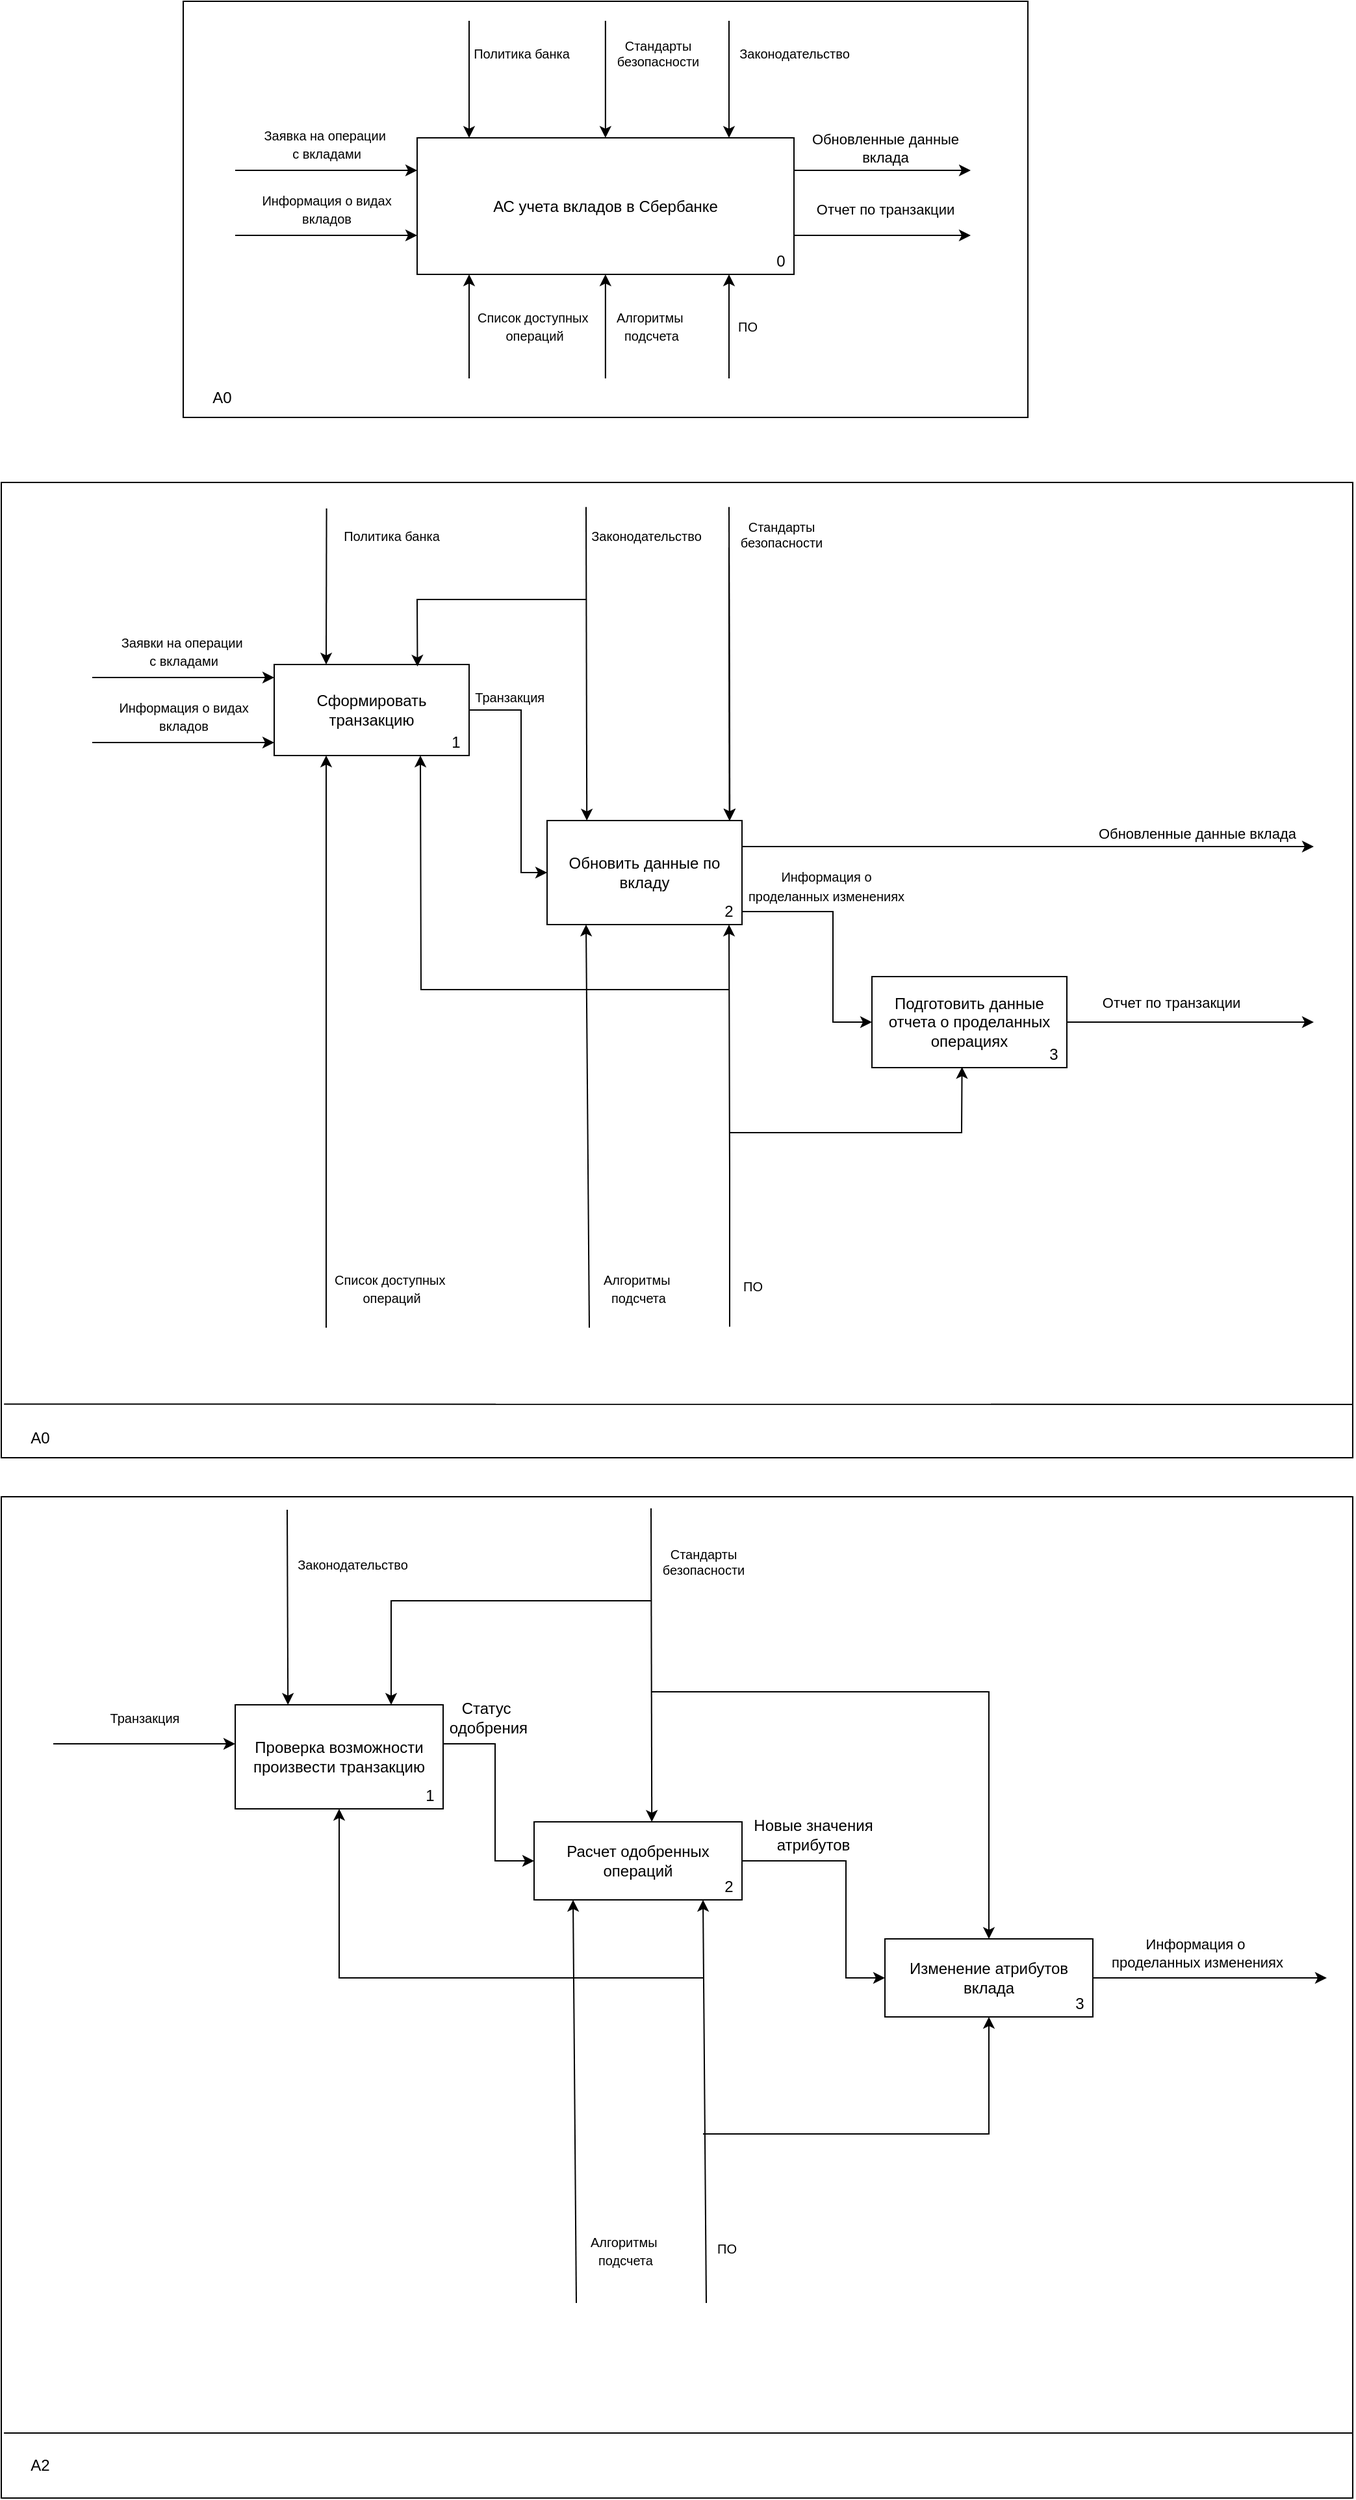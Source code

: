 <mxfile version="24.8.3">
  <diagram name="Страница — 1" id="gGMcaVFbIQ1Z7cdC57Me">
    <mxGraphModel dx="1830" dy="757" grid="1" gridSize="10" guides="1" tooltips="1" connect="1" arrows="1" fold="1" page="0" pageScale="1" pageWidth="850" pageHeight="1100" math="0" shadow="0">
      <root>
        <mxCell id="0" />
        <mxCell id="1" parent="0" />
        <mxCell id="vJl4w6SuXQ1yaVWuZdyr-123" value="" style="rounded=0;whiteSpace=wrap;html=1;" vertex="1" parent="1">
          <mxGeometry x="-60" y="1190" width="1040" height="770" as="geometry" />
        </mxCell>
        <mxCell id="vJl4w6SuXQ1yaVWuZdyr-79" value="" style="rounded=0;whiteSpace=wrap;html=1;" vertex="1" parent="1">
          <mxGeometry x="-60" y="410" width="1040" height="750" as="geometry" />
        </mxCell>
        <mxCell id="vJl4w6SuXQ1yaVWuZdyr-1" value="" style="rounded=0;whiteSpace=wrap;html=1;" vertex="1" parent="1">
          <mxGeometry x="80" y="40" width="650" height="320" as="geometry" />
        </mxCell>
        <mxCell id="vJl4w6SuXQ1yaVWuZdyr-2" value="А0" style="text;html=1;align=center;verticalAlign=middle;whiteSpace=wrap;rounded=0;" vertex="1" parent="1">
          <mxGeometry x="80" y="330" width="60" height="30" as="geometry" />
        </mxCell>
        <mxCell id="vJl4w6SuXQ1yaVWuZdyr-3" value="&lt;span style=&quot;font-family: Arial; text-align: left; white-space-collapse: preserve;&quot;&gt;АС учета вкладов в Сбербанке&lt;/span&gt;" style="rounded=0;whiteSpace=wrap;html=1;" vertex="1" parent="1">
          <mxGeometry x="260" y="145" width="290" height="105" as="geometry" />
        </mxCell>
        <mxCell id="vJl4w6SuXQ1yaVWuZdyr-7" value="" style="endArrow=classic;html=1;rounded=0;" edge="1" parent="1">
          <mxGeometry width="50" height="50" relative="1" as="geometry">
            <mxPoint x="500" y="55" as="sourcePoint" />
            <mxPoint x="500" y="145" as="targetPoint" />
          </mxGeometry>
        </mxCell>
        <mxCell id="vJl4w6SuXQ1yaVWuZdyr-8" value="&lt;font style=&quot;font-size: 10px;&quot;&gt;Законодательство&lt;/font&gt;" style="edgeLabel;html=1;align=center;verticalAlign=middle;resizable=0;points=[];" vertex="1" connectable="0" parent="vJl4w6SuXQ1yaVWuZdyr-7">
          <mxGeometry x="0.057" y="-1" relative="1" as="geometry">
            <mxPoint x="51" y="-23" as="offset" />
          </mxGeometry>
        </mxCell>
        <mxCell id="vJl4w6SuXQ1yaVWuZdyr-9" value="" style="endArrow=classic;html=1;rounded=0;" edge="1" parent="1">
          <mxGeometry width="50" height="50" relative="1" as="geometry">
            <mxPoint x="404.92" y="55" as="sourcePoint" />
            <mxPoint x="404.92" y="145" as="targetPoint" />
          </mxGeometry>
        </mxCell>
        <mxCell id="vJl4w6SuXQ1yaVWuZdyr-10" value="&lt;font style=&quot;font-size: 10px;&quot;&gt;Стандарты&lt;/font&gt;&lt;div style=&quot;font-size: 10px;&quot;&gt;&lt;font style=&quot;font-size: 10px;&quot;&gt;безопасности&lt;/font&gt;&lt;/div&gt;" style="edgeLabel;html=1;align=center;verticalAlign=middle;resizable=0;points=[];" vertex="1" connectable="0" parent="vJl4w6SuXQ1yaVWuZdyr-9">
          <mxGeometry x="0.057" y="-1" relative="1" as="geometry">
            <mxPoint x="41" y="-23" as="offset" />
          </mxGeometry>
        </mxCell>
        <mxCell id="vJl4w6SuXQ1yaVWuZdyr-11" value="" style="endArrow=classic;html=1;rounded=0;" edge="1" parent="1">
          <mxGeometry width="50" height="50" relative="1" as="geometry">
            <mxPoint x="300" y="55" as="sourcePoint" />
            <mxPoint x="300" y="145" as="targetPoint" />
          </mxGeometry>
        </mxCell>
        <mxCell id="vJl4w6SuXQ1yaVWuZdyr-12" value="&lt;span style=&quot;font-size: 10px;&quot;&gt;Политика банка&lt;/span&gt;" style="edgeLabel;html=1;align=center;verticalAlign=middle;resizable=0;points=[];" vertex="1" connectable="0" parent="vJl4w6SuXQ1yaVWuZdyr-11">
          <mxGeometry x="0.057" y="-1" relative="1" as="geometry">
            <mxPoint x="41" y="-23" as="offset" />
          </mxGeometry>
        </mxCell>
        <mxCell id="vJl4w6SuXQ1yaVWuZdyr-16" value="" style="endArrow=classic;html=1;rounded=0;strokeColor=default;entryX=0;entryY=0.25;entryDx=0;entryDy=0;" edge="1" parent="1">
          <mxGeometry width="50" height="50" relative="1" as="geometry">
            <mxPoint x="120" y="170" as="sourcePoint" />
            <mxPoint x="260" y="170" as="targetPoint" />
          </mxGeometry>
        </mxCell>
        <mxCell id="vJl4w6SuXQ1yaVWuZdyr-17" value="&lt;font style=&quot;font-size: 10px;&quot;&gt;Заявка на операции&amp;nbsp;&lt;/font&gt;&lt;div&gt;&lt;span style=&quot;font-size: 10px;&quot;&gt;с вкладами&lt;/span&gt;&lt;/div&gt;" style="edgeLabel;html=1;align=center;verticalAlign=middle;resizable=0;points=[];" vertex="1" connectable="0" parent="vJl4w6SuXQ1yaVWuZdyr-16">
          <mxGeometry x="-0.144" y="-3" relative="1" as="geometry">
            <mxPoint x="10" y="-23" as="offset" />
          </mxGeometry>
        </mxCell>
        <mxCell id="vJl4w6SuXQ1yaVWuZdyr-18" value="" style="endArrow=classic;html=1;rounded=0;strokeColor=default;entryX=0;entryY=0.25;entryDx=0;entryDy=0;" edge="1" parent="1">
          <mxGeometry width="50" height="50" relative="1" as="geometry">
            <mxPoint x="120" y="220" as="sourcePoint" />
            <mxPoint x="260" y="220" as="targetPoint" />
          </mxGeometry>
        </mxCell>
        <mxCell id="vJl4w6SuXQ1yaVWuZdyr-19" value="&lt;span style=&quot;font-size: 10px;&quot;&gt;Информация о видах&lt;/span&gt;&lt;div&gt;&lt;span style=&quot;font-size: 10px;&quot;&gt;вкладов&lt;/span&gt;&lt;/div&gt;" style="edgeLabel;html=1;align=center;verticalAlign=middle;resizable=0;points=[];" vertex="1" connectable="0" parent="vJl4w6SuXQ1yaVWuZdyr-18">
          <mxGeometry x="-0.144" y="-3" relative="1" as="geometry">
            <mxPoint x="10" y="-23" as="offset" />
          </mxGeometry>
        </mxCell>
        <mxCell id="vJl4w6SuXQ1yaVWuZdyr-22" value="" style="endArrow=classic;html=1;rounded=0;entryX=0.299;entryY=1.002;entryDx=0;entryDy=0;entryPerimeter=0;" edge="1" parent="1">
          <mxGeometry width="50" height="50" relative="1" as="geometry">
            <mxPoint x="500" y="330" as="sourcePoint" />
            <mxPoint x="500" y="250" as="targetPoint" />
          </mxGeometry>
        </mxCell>
        <mxCell id="vJl4w6SuXQ1yaVWuZdyr-23" value="&lt;font style=&quot;font-size: 10px;&quot;&gt;ПО&lt;/font&gt;" style="edgeLabel;html=1;align=center;verticalAlign=middle;resizable=0;points=[];" vertex="1" connectable="0" parent="vJl4w6SuXQ1yaVWuZdyr-22">
          <mxGeometry x="0.194" y="1" relative="1" as="geometry">
            <mxPoint x="15" y="8" as="offset" />
          </mxGeometry>
        </mxCell>
        <mxCell id="vJl4w6SuXQ1yaVWuZdyr-24" value="" style="endArrow=classic;html=1;rounded=0;entryX=0.299;entryY=1.002;entryDx=0;entryDy=0;entryPerimeter=0;" edge="1" parent="1">
          <mxGeometry width="50" height="50" relative="1" as="geometry">
            <mxPoint x="404.92" y="330" as="sourcePoint" />
            <mxPoint x="404.92" y="250" as="targetPoint" />
          </mxGeometry>
        </mxCell>
        <mxCell id="vJl4w6SuXQ1yaVWuZdyr-25" value="&lt;span style=&quot;font-size: 10px;&quot;&gt;Алгоритмы&amp;nbsp;&lt;/span&gt;&lt;div&gt;&lt;span style=&quot;font-size: 10px;&quot;&gt;подсчета&lt;/span&gt;&lt;/div&gt;" style="edgeLabel;html=1;align=center;verticalAlign=middle;resizable=0;points=[];" vertex="1" connectable="0" parent="vJl4w6SuXQ1yaVWuZdyr-24">
          <mxGeometry x="0.194" y="1" relative="1" as="geometry">
            <mxPoint x="36" y="8" as="offset" />
          </mxGeometry>
        </mxCell>
        <mxCell id="vJl4w6SuXQ1yaVWuZdyr-26" value="" style="endArrow=classic;html=1;rounded=0;entryX=0.299;entryY=1.002;entryDx=0;entryDy=0;entryPerimeter=0;" edge="1" parent="1">
          <mxGeometry width="50" height="50" relative="1" as="geometry">
            <mxPoint x="300.0" y="330" as="sourcePoint" />
            <mxPoint x="300.0" y="250" as="targetPoint" />
          </mxGeometry>
        </mxCell>
        <mxCell id="vJl4w6SuXQ1yaVWuZdyr-27" value="&lt;span style=&quot;font-size: 10px;&quot;&gt;Список доступных&amp;nbsp;&lt;/span&gt;&lt;div&gt;&lt;span style=&quot;font-size: 10px;&quot;&gt;операций&lt;/span&gt;&lt;/div&gt;" style="edgeLabel;html=1;align=center;verticalAlign=middle;resizable=0;points=[];" vertex="1" connectable="0" parent="vJl4w6SuXQ1yaVWuZdyr-26">
          <mxGeometry x="0.194" y="1" relative="1" as="geometry">
            <mxPoint x="51" y="8" as="offset" />
          </mxGeometry>
        </mxCell>
        <mxCell id="vJl4w6SuXQ1yaVWuZdyr-28" value="" style="endArrow=classic;html=1;rounded=0;entryX=-0.02;entryY=0.874;entryDx=0;entryDy=0;entryPerimeter=0;" edge="1" parent="1">
          <mxGeometry width="50" height="50" relative="1" as="geometry">
            <mxPoint x="550" y="170" as="sourcePoint" />
            <mxPoint x="686" y="170" as="targetPoint" />
          </mxGeometry>
        </mxCell>
        <mxCell id="vJl4w6SuXQ1yaVWuZdyr-29" value="Обновленные данные&lt;div&gt;вклада&lt;/div&gt;" style="edgeLabel;html=1;align=center;verticalAlign=middle;resizable=0;points=[];" vertex="1" connectable="0" parent="vJl4w6SuXQ1yaVWuZdyr-28">
          <mxGeometry x="0.057" y="-1" relative="1" as="geometry">
            <mxPoint x="-2" y="-18" as="offset" />
          </mxGeometry>
        </mxCell>
        <mxCell id="vJl4w6SuXQ1yaVWuZdyr-31" value="" style="endArrow=classic;html=1;rounded=0;entryX=-0.02;entryY=0.874;entryDx=0;entryDy=0;entryPerimeter=0;" edge="1" parent="1">
          <mxGeometry width="50" height="50" relative="1" as="geometry">
            <mxPoint x="550" y="220" as="sourcePoint" />
            <mxPoint x="686" y="220" as="targetPoint" />
          </mxGeometry>
        </mxCell>
        <mxCell id="vJl4w6SuXQ1yaVWuZdyr-32" value="Отчет по транзакции" style="edgeLabel;html=1;align=center;verticalAlign=middle;resizable=0;points=[];" vertex="1" connectable="0" parent="vJl4w6SuXQ1yaVWuZdyr-31">
          <mxGeometry x="0.057" y="-1" relative="1" as="geometry">
            <mxPoint x="-2" y="-21" as="offset" />
          </mxGeometry>
        </mxCell>
        <mxCell id="vJl4w6SuXQ1yaVWuZdyr-34" value="А0" style="text;html=1;align=center;verticalAlign=middle;whiteSpace=wrap;rounded=0;" vertex="1" parent="1">
          <mxGeometry x="-60" y="1130" width="60" height="30" as="geometry" />
        </mxCell>
        <mxCell id="vJl4w6SuXQ1yaVWuZdyr-36" value="0" style="text;html=1;align=center;verticalAlign=middle;whiteSpace=wrap;rounded=0;" vertex="1" parent="1">
          <mxGeometry x="530" y="230" width="20" height="20" as="geometry" />
        </mxCell>
        <mxCell id="vJl4w6SuXQ1yaVWuZdyr-38" value="Сформировать транзакцию" style="rounded=0;whiteSpace=wrap;html=1;" vertex="1" parent="1">
          <mxGeometry x="150" y="550" width="150" height="70" as="geometry" />
        </mxCell>
        <mxCell id="vJl4w6SuXQ1yaVWuZdyr-39" value="" style="endArrow=classic;html=1;rounded=0;strokeColor=default;entryX=0;entryY=0.25;entryDx=0;entryDy=0;" edge="1" parent="1">
          <mxGeometry width="50" height="50" relative="1" as="geometry">
            <mxPoint x="10" y="560" as="sourcePoint" />
            <mxPoint x="150" y="560" as="targetPoint" />
          </mxGeometry>
        </mxCell>
        <mxCell id="vJl4w6SuXQ1yaVWuZdyr-40" value="&lt;font style=&quot;font-size: 10px;&quot;&gt;Заявки на операции&amp;nbsp;&lt;/font&gt;&lt;div&gt;&lt;span style=&quot;font-size: 10px;&quot;&gt;с вкладами&lt;/span&gt;&lt;/div&gt;" style="edgeLabel;html=1;align=center;verticalAlign=middle;resizable=0;points=[];" vertex="1" connectable="0" parent="vJl4w6SuXQ1yaVWuZdyr-39">
          <mxGeometry x="-0.144" y="-3" relative="1" as="geometry">
            <mxPoint x="10" y="-23" as="offset" />
          </mxGeometry>
        </mxCell>
        <mxCell id="vJl4w6SuXQ1yaVWuZdyr-41" value="" style="endArrow=classic;html=1;rounded=0;" edge="1" parent="1">
          <mxGeometry width="50" height="50" relative="1" as="geometry">
            <mxPoint x="190.29" y="430" as="sourcePoint" />
            <mxPoint x="190" y="550" as="targetPoint" />
          </mxGeometry>
        </mxCell>
        <mxCell id="vJl4w6SuXQ1yaVWuZdyr-42" value="&lt;span style=&quot;font-size: 10px;&quot;&gt;Политика банка&lt;/span&gt;" style="edgeLabel;html=1;align=center;verticalAlign=middle;resizable=0;points=[];" vertex="1" connectable="0" parent="vJl4w6SuXQ1yaVWuZdyr-41">
          <mxGeometry x="0.057" y="-1" relative="1" as="geometry">
            <mxPoint x="51" y="-43" as="offset" />
          </mxGeometry>
        </mxCell>
        <mxCell id="vJl4w6SuXQ1yaVWuZdyr-65" style="edgeStyle=orthogonalEdgeStyle;rounded=0;orthogonalLoop=1;jettySize=auto;html=1;entryX=0;entryY=0.5;entryDx=0;entryDy=0;" edge="1" parent="1" source="vJl4w6SuXQ1yaVWuZdyr-43" target="vJl4w6SuXQ1yaVWuZdyr-64">
          <mxGeometry relative="1" as="geometry">
            <Array as="points">
              <mxPoint x="580" y="740" />
              <mxPoint x="580" y="825" />
            </Array>
          </mxGeometry>
        </mxCell>
        <mxCell id="vJl4w6SuXQ1yaVWuZdyr-43" value="Обновить данные по вкладу" style="rounded=0;whiteSpace=wrap;html=1;" vertex="1" parent="1">
          <mxGeometry x="360" y="670" width="150" height="80" as="geometry" />
        </mxCell>
        <mxCell id="vJl4w6SuXQ1yaVWuZdyr-44" value="" style="endArrow=classic;html=1;rounded=0;entryX=0.5;entryY=0;entryDx=0;entryDy=0;" edge="1" parent="1">
          <mxGeometry width="50" height="50" relative="1" as="geometry">
            <mxPoint x="500.0" y="460" as="sourcePoint" />
            <mxPoint x="500.29" y="670" as="targetPoint" />
          </mxGeometry>
        </mxCell>
        <mxCell id="vJl4w6SuXQ1yaVWuZdyr-45" value="&lt;font style=&quot;font-size: 10px;&quot;&gt;Стандарты&lt;/font&gt;&lt;div style=&quot;font-size: 10px;&quot;&gt;&lt;font style=&quot;font-size: 10px;&quot;&gt;безопасности&lt;/font&gt;&lt;/div&gt;" style="edgeLabel;html=1;align=center;verticalAlign=middle;resizable=0;points=[];" vertex="1" connectable="0" parent="vJl4w6SuXQ1yaVWuZdyr-44">
          <mxGeometry x="0.057" y="-1" relative="1" as="geometry">
            <mxPoint x="41" y="-121" as="offset" />
          </mxGeometry>
        </mxCell>
        <mxCell id="vJl4w6SuXQ1yaVWuZdyr-48" value="" style="endArrow=classic;html=1;rounded=0;entryX=0.204;entryY=0.016;entryDx=0;entryDy=0;entryPerimeter=0;" edge="1" parent="1">
          <mxGeometry width="50" height="50" relative="1" as="geometry">
            <mxPoint x="390" y="428.88" as="sourcePoint" />
            <mxPoint x="390.6" y="670.0" as="targetPoint" />
          </mxGeometry>
        </mxCell>
        <mxCell id="vJl4w6SuXQ1yaVWuZdyr-49" value="&lt;font style=&quot;font-size: 10px;&quot;&gt;Законодательство&lt;/font&gt;" style="edgeLabel;html=1;align=center;verticalAlign=middle;resizable=0;points=[];" vertex="1" connectable="0" parent="vJl4w6SuXQ1yaVWuZdyr-48">
          <mxGeometry x="0.057" y="-1" relative="1" as="geometry">
            <mxPoint x="46" y="-106" as="offset" />
          </mxGeometry>
        </mxCell>
        <mxCell id="vJl4w6SuXQ1yaVWuZdyr-53" value="" style="endArrow=classic;html=1;rounded=0;entryX=0.204;entryY=0.016;entryDx=0;entryDy=0;entryPerimeter=0;" edge="1" parent="1">
          <mxGeometry width="50" height="50" relative="1" as="geometry">
            <mxPoint x="500" y="428.88" as="sourcePoint" />
            <mxPoint x="500.6" y="670.0" as="targetPoint" />
          </mxGeometry>
        </mxCell>
        <mxCell id="vJl4w6SuXQ1yaVWuZdyr-55" value="" style="endArrow=classic;html=1;rounded=0;entryX=0.735;entryY=0.022;entryDx=0;entryDy=0;entryPerimeter=0;" edge="1" parent="1" target="vJl4w6SuXQ1yaVWuZdyr-38">
          <mxGeometry width="50" height="50" relative="1" as="geometry">
            <mxPoint x="390" y="500" as="sourcePoint" />
            <mxPoint x="291.0" y="570.07" as="targetPoint" />
            <Array as="points">
              <mxPoint x="260" y="500" />
            </Array>
          </mxGeometry>
        </mxCell>
        <mxCell id="vJl4w6SuXQ1yaVWuZdyr-60" value="" style="endArrow=classic;html=1;rounded=0;strokeColor=default;entryX=0;entryY=0.25;entryDx=0;entryDy=0;" edge="1" parent="1">
          <mxGeometry width="50" height="50" relative="1" as="geometry">
            <mxPoint x="10" y="610" as="sourcePoint" />
            <mxPoint x="150" y="610" as="targetPoint" />
          </mxGeometry>
        </mxCell>
        <mxCell id="vJl4w6SuXQ1yaVWuZdyr-61" value="&lt;span style=&quot;font-size: 10px;&quot;&gt;Информация о видах&lt;/span&gt;&lt;div&gt;&lt;span style=&quot;font-size: 10px;&quot;&gt;вкладов&lt;/span&gt;&lt;/div&gt;" style="edgeLabel;html=1;align=center;verticalAlign=middle;resizable=0;points=[];" vertex="1" connectable="0" parent="vJl4w6SuXQ1yaVWuZdyr-60">
          <mxGeometry x="-0.144" y="-3" relative="1" as="geometry">
            <mxPoint x="10" y="-23" as="offset" />
          </mxGeometry>
        </mxCell>
        <mxCell id="vJl4w6SuXQ1yaVWuZdyr-62" value="" style="endArrow=classic;html=1;rounded=0;exitX=1;exitY=0.5;exitDx=0;exitDy=0;" edge="1" parent="1" source="vJl4w6SuXQ1yaVWuZdyr-38">
          <mxGeometry width="50" height="50" relative="1" as="geometry">
            <mxPoint x="390" y="550" as="sourcePoint" />
            <mxPoint x="360" y="710" as="targetPoint" />
            <Array as="points">
              <mxPoint x="340" y="585" />
              <mxPoint x="340" y="710" />
            </Array>
          </mxGeometry>
        </mxCell>
        <mxCell id="vJl4w6SuXQ1yaVWuZdyr-63" value="&lt;font style=&quot;font-size: 10px;&quot;&gt;&amp;nbsp;Транзакция&lt;/font&gt;" style="text;html=1;align=center;verticalAlign=middle;whiteSpace=wrap;rounded=0;" vertex="1" parent="1">
          <mxGeometry x="300" y="560" width="60" height="30" as="geometry" />
        </mxCell>
        <mxCell id="vJl4w6SuXQ1yaVWuZdyr-69" style="edgeStyle=orthogonalEdgeStyle;rounded=0;orthogonalLoop=1;jettySize=auto;html=1;" edge="1" parent="1" source="vJl4w6SuXQ1yaVWuZdyr-64">
          <mxGeometry relative="1" as="geometry">
            <mxPoint x="950" y="825" as="targetPoint" />
          </mxGeometry>
        </mxCell>
        <mxCell id="vJl4w6SuXQ1yaVWuZdyr-70" value="Отчет по транзакции" style="edgeLabel;html=1;align=center;verticalAlign=middle;resizable=0;points=[];" vertex="1" connectable="0" parent="vJl4w6SuXQ1yaVWuZdyr-69">
          <mxGeometry x="-0.348" y="-2" relative="1" as="geometry">
            <mxPoint x="18" y="-17" as="offset" />
          </mxGeometry>
        </mxCell>
        <mxCell id="vJl4w6SuXQ1yaVWuZdyr-64" value="Подготовить данные отчета о проделанных операциях" style="rounded=0;whiteSpace=wrap;html=1;" vertex="1" parent="1">
          <mxGeometry x="610" y="790" width="150" height="70" as="geometry" />
        </mxCell>
        <mxCell id="vJl4w6SuXQ1yaVWuZdyr-66" value="&lt;span style=&quot;font-size: 10px;&quot;&gt;Информация о проделанных изменениях&lt;/span&gt;" style="text;html=1;align=center;verticalAlign=middle;whiteSpace=wrap;rounded=0;" vertex="1" parent="1">
          <mxGeometry x="510" y="710" width="130" height="20" as="geometry" />
        </mxCell>
        <mxCell id="vJl4w6SuXQ1yaVWuZdyr-67" value="" style="endArrow=classic;html=1;rounded=0;exitX=1;exitY=0.25;exitDx=0;exitDy=0;" edge="1" parent="1" source="vJl4w6SuXQ1yaVWuZdyr-43">
          <mxGeometry width="50" height="50" relative="1" as="geometry">
            <mxPoint x="390" y="660" as="sourcePoint" />
            <mxPoint x="950" y="690" as="targetPoint" />
          </mxGeometry>
        </mxCell>
        <mxCell id="vJl4w6SuXQ1yaVWuZdyr-68" value="Обновленные данные вклада" style="edgeLabel;html=1;align=center;verticalAlign=middle;resizable=0;points=[];" vertex="1" connectable="0" parent="vJl4w6SuXQ1yaVWuZdyr-67">
          <mxGeometry x="0.182" y="-2" relative="1" as="geometry">
            <mxPoint x="90" y="-12" as="offset" />
          </mxGeometry>
        </mxCell>
        <mxCell id="vJl4w6SuXQ1yaVWuZdyr-71" value="" style="endArrow=classic;html=1;rounded=0;entryX=0.53;entryY=1.01;entryDx=0;entryDy=0;entryPerimeter=0;" edge="1" parent="1">
          <mxGeometry width="50" height="50" relative="1" as="geometry">
            <mxPoint x="500.5" y="1059.2" as="sourcePoint" />
            <mxPoint x="500.0" y="750" as="targetPoint" />
            <Array as="points">
              <mxPoint x="500.5" y="939.2" />
            </Array>
          </mxGeometry>
        </mxCell>
        <mxCell id="vJl4w6SuXQ1yaVWuZdyr-72" value="&lt;font style=&quot;font-size: 10px;&quot;&gt;ПО&lt;/font&gt;" style="edgeLabel;html=1;align=center;verticalAlign=middle;resizable=0;points=[];" vertex="1" connectable="0" parent="1">
          <mxGeometry x="510" y="1020.001" as="geometry">
            <mxPoint x="8" y="8" as="offset" />
          </mxGeometry>
        </mxCell>
        <mxCell id="vJl4w6SuXQ1yaVWuZdyr-73" value="" style="endArrow=classic;html=1;rounded=0;entryX=0.462;entryY=0.993;entryDx=0;entryDy=0;entryPerimeter=0;" edge="1" parent="1" target="vJl4w6SuXQ1yaVWuZdyr-64">
          <mxGeometry width="50" height="50" relative="1" as="geometry">
            <mxPoint x="500" y="910" as="sourcePoint" />
            <mxPoint x="460" y="860" as="targetPoint" />
            <Array as="points">
              <mxPoint x="679" y="910" />
            </Array>
          </mxGeometry>
        </mxCell>
        <mxCell id="vJl4w6SuXQ1yaVWuZdyr-74" value="" style="endArrow=classic;html=1;rounded=0;entryX=0.75;entryY=1;entryDx=0;entryDy=0;" edge="1" parent="1" target="vJl4w6SuXQ1yaVWuZdyr-38">
          <mxGeometry width="50" height="50" relative="1" as="geometry">
            <mxPoint x="500" y="800" as="sourcePoint" />
            <mxPoint x="450" y="850" as="targetPoint" />
            <Array as="points">
              <mxPoint x="360" y="800" />
              <mxPoint x="263" y="800" />
            </Array>
          </mxGeometry>
        </mxCell>
        <mxCell id="vJl4w6SuXQ1yaVWuZdyr-75" value="" style="endArrow=classic;html=1;rounded=0;entryX=0.25;entryY=1;entryDx=0;entryDy=0;" edge="1" parent="1">
          <mxGeometry width="50" height="50" relative="1" as="geometry">
            <mxPoint x="392.5" y="1060" as="sourcePoint" />
            <mxPoint x="390" y="750" as="targetPoint" />
          </mxGeometry>
        </mxCell>
        <mxCell id="vJl4w6SuXQ1yaVWuZdyr-76" value="&lt;span style=&quot;font-size: 10px;&quot;&gt;Алгоритмы&amp;nbsp;&lt;/span&gt;&lt;div&gt;&lt;span style=&quot;font-size: 10px;&quot;&gt;подсчета&lt;/span&gt;&lt;/div&gt;" style="edgeLabel;html=1;align=center;verticalAlign=middle;resizable=0;points=[];" vertex="1" connectable="0" parent="1">
          <mxGeometry x="430.0" y="1030.004" as="geometry" />
        </mxCell>
        <mxCell id="vJl4w6SuXQ1yaVWuZdyr-77" value="" style="endArrow=classic;html=1;rounded=0;entryX=0.25;entryY=1;entryDx=0;entryDy=0;" edge="1" parent="1">
          <mxGeometry width="50" height="50" relative="1" as="geometry">
            <mxPoint x="190" y="1060" as="sourcePoint" />
            <mxPoint x="190" y="620" as="targetPoint" />
          </mxGeometry>
        </mxCell>
        <mxCell id="vJl4w6SuXQ1yaVWuZdyr-78" value="&lt;span style=&quot;font-size: 10px;&quot;&gt;Список доступных&amp;nbsp;&lt;/span&gt;&lt;div&gt;&lt;span style=&quot;font-size: 10px;&quot;&gt;операций&lt;/span&gt;&lt;/div&gt;" style="edgeLabel;html=1;align=center;verticalAlign=middle;resizable=0;points=[];" vertex="1" connectable="0" parent="1">
          <mxGeometry x="240" y="1030.004" as="geometry" />
        </mxCell>
        <mxCell id="vJl4w6SuXQ1yaVWuZdyr-80" value="1" style="text;html=1;align=center;verticalAlign=middle;whiteSpace=wrap;rounded=0;" vertex="1" parent="1">
          <mxGeometry x="280" y="600" width="20" height="20" as="geometry" />
        </mxCell>
        <mxCell id="vJl4w6SuXQ1yaVWuZdyr-81" value="2" style="text;html=1;align=center;verticalAlign=middle;whiteSpace=wrap;rounded=0;" vertex="1" parent="1">
          <mxGeometry x="490" y="730" width="20" height="20" as="geometry" />
        </mxCell>
        <mxCell id="vJl4w6SuXQ1yaVWuZdyr-82" value="3" style="text;html=1;align=center;verticalAlign=middle;whiteSpace=wrap;rounded=0;" vertex="1" parent="1">
          <mxGeometry x="740" y="840" width="20" height="20" as="geometry" />
        </mxCell>
        <mxCell id="vJl4w6SuXQ1yaVWuZdyr-83" value="" style="endArrow=none;html=1;rounded=0;exitX=0.002;exitY=0.945;exitDx=0;exitDy=0;exitPerimeter=0;" edge="1" parent="1" source="vJl4w6SuXQ1yaVWuZdyr-79">
          <mxGeometry width="50" height="50" relative="1" as="geometry">
            <mxPoint x="360" y="890" as="sourcePoint" />
            <mxPoint x="980" y="1119" as="targetPoint" />
          </mxGeometry>
        </mxCell>
        <mxCell id="vJl4w6SuXQ1yaVWuZdyr-85" value="А2" style="text;html=1;align=center;verticalAlign=middle;whiteSpace=wrap;rounded=0;" vertex="1" parent="1">
          <mxGeometry x="-60" y="1920" width="60" height="30" as="geometry" />
        </mxCell>
        <mxCell id="vJl4w6SuXQ1yaVWuZdyr-86" value="" style="endArrow=none;html=1;rounded=0;exitX=0.002;exitY=0.945;exitDx=0;exitDy=0;exitPerimeter=0;" edge="1" parent="1">
          <mxGeometry width="50" height="50" relative="1" as="geometry">
            <mxPoint x="-58" y="1910" as="sourcePoint" />
            <mxPoint x="980" y="1910" as="targetPoint" />
          </mxGeometry>
        </mxCell>
        <mxCell id="vJl4w6SuXQ1yaVWuZdyr-87" value="" style="endArrow=classic;html=1;rounded=0;strokeColor=default;entryX=0;entryY=0.25;entryDx=0;entryDy=0;" edge="1" parent="1">
          <mxGeometry width="50" height="50" relative="1" as="geometry">
            <mxPoint x="-20" y="1380" as="sourcePoint" />
            <mxPoint x="120" y="1380" as="targetPoint" />
          </mxGeometry>
        </mxCell>
        <mxCell id="vJl4w6SuXQ1yaVWuZdyr-88" value="&lt;span style=&quot;font-size: 10px;&quot;&gt;Транзакция&lt;/span&gt;" style="edgeLabel;html=1;align=center;verticalAlign=middle;resizable=0;points=[];" vertex="1" connectable="0" parent="vJl4w6SuXQ1yaVWuZdyr-87">
          <mxGeometry x="-0.144" y="-3" relative="1" as="geometry">
            <mxPoint x="10" y="-23" as="offset" />
          </mxGeometry>
        </mxCell>
        <mxCell id="vJl4w6SuXQ1yaVWuZdyr-91" style="edgeStyle=orthogonalEdgeStyle;rounded=0;orthogonalLoop=1;jettySize=auto;html=1;entryX=0;entryY=0.5;entryDx=0;entryDy=0;" edge="1" parent="1" source="vJl4w6SuXQ1yaVWuZdyr-89" target="vJl4w6SuXQ1yaVWuZdyr-90">
          <mxGeometry relative="1" as="geometry">
            <Array as="points">
              <mxPoint x="320" y="1380" />
              <mxPoint x="320" y="1470" />
            </Array>
          </mxGeometry>
        </mxCell>
        <mxCell id="vJl4w6SuXQ1yaVWuZdyr-89" value="Проверка возможности произвести транзакцию" style="rounded=0;whiteSpace=wrap;html=1;" vertex="1" parent="1">
          <mxGeometry x="120" y="1350" width="160" height="80" as="geometry" />
        </mxCell>
        <mxCell id="vJl4w6SuXQ1yaVWuZdyr-99" style="edgeStyle=orthogonalEdgeStyle;rounded=0;orthogonalLoop=1;jettySize=auto;html=1;entryX=0;entryY=0.5;entryDx=0;entryDy=0;" edge="1" parent="1" source="vJl4w6SuXQ1yaVWuZdyr-90" target="vJl4w6SuXQ1yaVWuZdyr-98">
          <mxGeometry relative="1" as="geometry">
            <Array as="points">
              <mxPoint x="590" y="1470" />
              <mxPoint x="590" y="1560" />
            </Array>
          </mxGeometry>
        </mxCell>
        <mxCell id="vJl4w6SuXQ1yaVWuZdyr-90" value="Расчет одобренных операций" style="rounded=0;whiteSpace=wrap;html=1;" vertex="1" parent="1">
          <mxGeometry x="350" y="1440" width="160" height="60" as="geometry" />
        </mxCell>
        <mxCell id="vJl4w6SuXQ1yaVWuZdyr-93" value="Статус&amp;nbsp;&lt;div&gt;одобрения&lt;/div&gt;" style="text;html=1;align=center;verticalAlign=middle;whiteSpace=wrap;rounded=0;" vertex="1" parent="1">
          <mxGeometry x="250" y="1350" width="130" height="20" as="geometry" />
        </mxCell>
        <mxCell id="vJl4w6SuXQ1yaVWuZdyr-106" style="edgeStyle=orthogonalEdgeStyle;rounded=0;orthogonalLoop=1;jettySize=auto;html=1;" edge="1" parent="1" source="vJl4w6SuXQ1yaVWuZdyr-98">
          <mxGeometry relative="1" as="geometry">
            <mxPoint x="960" y="1560" as="targetPoint" />
          </mxGeometry>
        </mxCell>
        <mxCell id="vJl4w6SuXQ1yaVWuZdyr-107" value="Информация о&amp;nbsp;&lt;div&gt;проделанных изменениях&lt;/div&gt;" style="edgeLabel;html=1;align=center;verticalAlign=middle;resizable=0;points=[];" vertex="1" connectable="0" parent="vJl4w6SuXQ1yaVWuZdyr-106">
          <mxGeometry x="0.499" y="1" relative="1" as="geometry">
            <mxPoint x="-55" y="-19" as="offset" />
          </mxGeometry>
        </mxCell>
        <mxCell id="vJl4w6SuXQ1yaVWuZdyr-98" value="Изменение атрибутов вклада" style="rounded=0;whiteSpace=wrap;html=1;" vertex="1" parent="1">
          <mxGeometry x="620" y="1530" width="160" height="60" as="geometry" />
        </mxCell>
        <mxCell id="vJl4w6SuXQ1yaVWuZdyr-100" value="Новые значения атрибутов" style="text;html=1;align=center;verticalAlign=middle;whiteSpace=wrap;rounded=0;" vertex="1" parent="1">
          <mxGeometry x="500" y="1440" width="130" height="20" as="geometry" />
        </mxCell>
        <mxCell id="vJl4w6SuXQ1yaVWuZdyr-102" value="1" style="text;html=1;align=center;verticalAlign=middle;whiteSpace=wrap;rounded=0;" vertex="1" parent="1">
          <mxGeometry x="260" y="1410" width="20" height="20" as="geometry" />
        </mxCell>
        <mxCell id="vJl4w6SuXQ1yaVWuZdyr-103" value="2" style="text;html=1;align=center;verticalAlign=middle;whiteSpace=wrap;rounded=0;" vertex="1" parent="1">
          <mxGeometry x="490" y="1480" width="20" height="20" as="geometry" />
        </mxCell>
        <mxCell id="vJl4w6SuXQ1yaVWuZdyr-104" value="3" style="text;html=1;align=center;verticalAlign=middle;whiteSpace=wrap;rounded=0;" vertex="1" parent="1">
          <mxGeometry x="760" y="1570" width="20" height="20" as="geometry" />
        </mxCell>
        <mxCell id="vJl4w6SuXQ1yaVWuZdyr-108" value="" style="endArrow=classic;html=1;rounded=0;entryX=0.204;entryY=0.016;entryDx=0;entryDy=0;entryPerimeter=0;" edge="1" parent="1">
          <mxGeometry width="50" height="50" relative="1" as="geometry">
            <mxPoint x="160" y="1200" as="sourcePoint" />
            <mxPoint x="160.6" y="1350" as="targetPoint" />
          </mxGeometry>
        </mxCell>
        <mxCell id="vJl4w6SuXQ1yaVWuZdyr-109" value="&lt;font style=&quot;font-size: 10px;&quot;&gt;Законодательство&lt;/font&gt;" style="edgeLabel;html=1;align=center;verticalAlign=middle;resizable=0;points=[];" vertex="1" connectable="0" parent="vJl4w6SuXQ1yaVWuZdyr-108">
          <mxGeometry x="0.057" y="-1" relative="1" as="geometry">
            <mxPoint x="50" y="-38" as="offset" />
          </mxGeometry>
        </mxCell>
        <mxCell id="vJl4w6SuXQ1yaVWuZdyr-112" value="" style="endArrow=classic;html=1;rounded=0;entryX=0.204;entryY=0.016;entryDx=0;entryDy=0;entryPerimeter=0;" edge="1" parent="1">
          <mxGeometry width="50" height="50" relative="1" as="geometry">
            <mxPoint x="440" y="1198.88" as="sourcePoint" />
            <mxPoint x="440.6" y="1440" as="targetPoint" />
          </mxGeometry>
        </mxCell>
        <mxCell id="vJl4w6SuXQ1yaVWuZdyr-113" value="&lt;font style=&quot;font-size: 10px;&quot;&gt;Стандарты&lt;/font&gt;&lt;div style=&quot;font-size: 10px;&quot;&gt;&lt;font style=&quot;font-size: 10px;&quot;&gt;безопасности&lt;/font&gt;&lt;/div&gt;" style="edgeLabel;html=1;align=center;verticalAlign=middle;resizable=0;points=[];" vertex="1" connectable="0" parent="1">
          <mxGeometry x="480.003" y="1239.996" as="geometry" />
        </mxCell>
        <mxCell id="vJl4w6SuXQ1yaVWuZdyr-114" value="" style="endArrow=classic;html=1;rounded=0;entryX=0.75;entryY=0;entryDx=0;entryDy=0;" edge="1" parent="1" target="vJl4w6SuXQ1yaVWuZdyr-89">
          <mxGeometry width="50" height="50" relative="1" as="geometry">
            <mxPoint x="440" y="1270" as="sourcePoint" />
            <mxPoint x="480" y="1080" as="targetPoint" />
            <Array as="points">
              <mxPoint x="240" y="1270" />
            </Array>
          </mxGeometry>
        </mxCell>
        <mxCell id="vJl4w6SuXQ1yaVWuZdyr-115" value="" style="endArrow=classic;html=1;rounded=0;entryX=0.5;entryY=0;entryDx=0;entryDy=0;" edge="1" parent="1" target="vJl4w6SuXQ1yaVWuZdyr-98">
          <mxGeometry width="50" height="50" relative="1" as="geometry">
            <mxPoint x="440" y="1340" as="sourcePoint" />
            <mxPoint x="480" y="1170" as="targetPoint" />
            <Array as="points">
              <mxPoint x="700" y="1340" />
            </Array>
          </mxGeometry>
        </mxCell>
        <mxCell id="vJl4w6SuXQ1yaVWuZdyr-116" value="" style="endArrow=classic;html=1;rounded=0;entryX=0.25;entryY=1;entryDx=0;entryDy=0;" edge="1" parent="1">
          <mxGeometry width="50" height="50" relative="1" as="geometry">
            <mxPoint x="382.5" y="1810" as="sourcePoint" />
            <mxPoint x="380" y="1500" as="targetPoint" />
          </mxGeometry>
        </mxCell>
        <mxCell id="vJl4w6SuXQ1yaVWuZdyr-117" value="&lt;span style=&quot;font-size: 10px;&quot;&gt;Алгоритмы&amp;nbsp;&lt;/span&gt;&lt;div&gt;&lt;span style=&quot;font-size: 10px;&quot;&gt;подсчета&lt;/span&gt;&lt;/div&gt;" style="edgeLabel;html=1;align=center;verticalAlign=middle;resizable=0;points=[];" vertex="1" connectable="0" parent="1">
          <mxGeometry x="420.0" y="1770.004" as="geometry" />
        </mxCell>
        <mxCell id="vJl4w6SuXQ1yaVWuZdyr-118" value="" style="endArrow=classic;html=1;rounded=0;entryX=0.25;entryY=1;entryDx=0;entryDy=0;" edge="1" parent="1">
          <mxGeometry width="50" height="50" relative="1" as="geometry">
            <mxPoint x="482.5" y="1810" as="sourcePoint" />
            <mxPoint x="480" y="1500" as="targetPoint" />
          </mxGeometry>
        </mxCell>
        <mxCell id="vJl4w6SuXQ1yaVWuZdyr-119" value="&lt;font style=&quot;font-size: 10px;&quot;&gt;ПО&lt;/font&gt;" style="edgeLabel;html=1;align=center;verticalAlign=middle;resizable=0;points=[];" vertex="1" connectable="0" parent="1">
          <mxGeometry x="490" y="1760.001" as="geometry">
            <mxPoint x="8" y="8" as="offset" />
          </mxGeometry>
        </mxCell>
        <mxCell id="vJl4w6SuXQ1yaVWuZdyr-120" value="" style="endArrow=classic;html=1;rounded=0;entryX=0.5;entryY=1;entryDx=0;entryDy=0;" edge="1" parent="1" target="vJl4w6SuXQ1yaVWuZdyr-98">
          <mxGeometry width="50" height="50" relative="1" as="geometry">
            <mxPoint x="480" y="1680" as="sourcePoint" />
            <mxPoint x="480" y="1500" as="targetPoint" />
            <Array as="points">
              <mxPoint x="700" y="1680" />
            </Array>
          </mxGeometry>
        </mxCell>
        <mxCell id="vJl4w6SuXQ1yaVWuZdyr-121" value="" style="endArrow=classic;html=1;rounded=0;entryX=0.5;entryY=1;entryDx=0;entryDy=0;" edge="1" parent="1" target="vJl4w6SuXQ1yaVWuZdyr-89">
          <mxGeometry width="50" height="50" relative="1" as="geometry">
            <mxPoint x="480" y="1560" as="sourcePoint" />
            <mxPoint x="480" y="1500" as="targetPoint" />
            <Array as="points">
              <mxPoint x="340" y="1560" />
              <mxPoint x="200" y="1560" />
            </Array>
          </mxGeometry>
        </mxCell>
      </root>
    </mxGraphModel>
  </diagram>
</mxfile>
